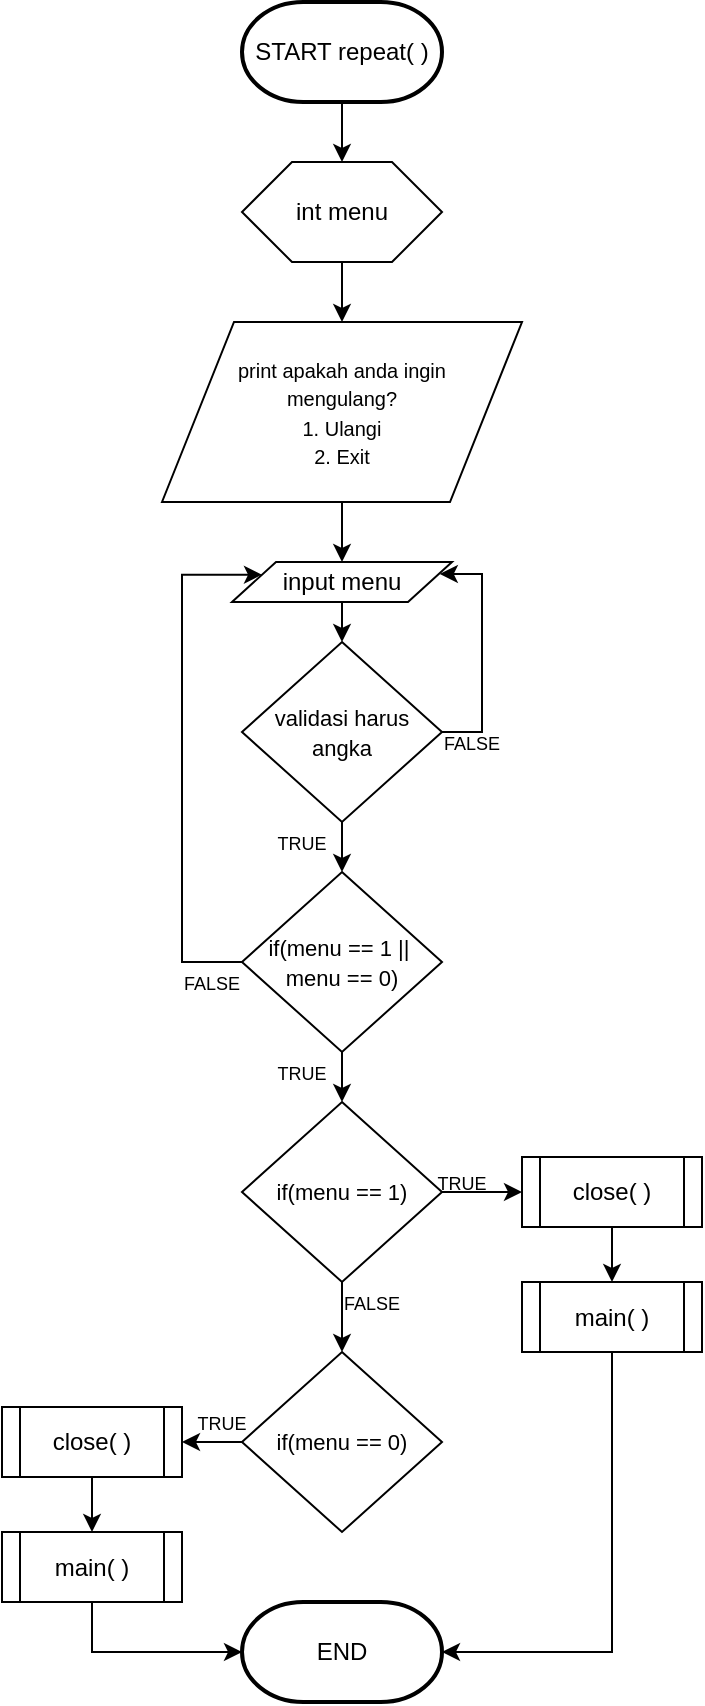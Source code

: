 <mxfile version="21.6.8" type="device">
  <diagram name="Page-1" id="pGv0EV_VK6fZjW0M1Kxe">
    <mxGraphModel dx="1323" dy="852" grid="1" gridSize="10" guides="1" tooltips="1" connect="1" arrows="1" fold="1" page="1" pageScale="1" pageWidth="850" pageHeight="1100" math="0" shadow="0">
      <root>
        <mxCell id="0" />
        <mxCell id="1" parent="0" />
        <mxCell id="m3ARZbLpp46y5IZ0-7-y-21" style="edgeStyle=orthogonalEdgeStyle;rounded=0;orthogonalLoop=1;jettySize=auto;html=1;exitX=0.5;exitY=1;exitDx=0;exitDy=0;exitPerimeter=0;entryX=0.5;entryY=0;entryDx=0;entryDy=0;fontFamily=Helvetica;fontSize=12;fontColor=default;" edge="1" parent="1" source="m3ARZbLpp46y5IZ0-7-y-1" target="m3ARZbLpp46y5IZ0-7-y-18">
          <mxGeometry relative="1" as="geometry" />
        </mxCell>
        <mxCell id="m3ARZbLpp46y5IZ0-7-y-1" value="START repeat( )" style="strokeWidth=2;html=1;shape=mxgraph.flowchart.terminator;whiteSpace=wrap;" vertex="1" parent="1">
          <mxGeometry x="370" y="70" width="100" height="50" as="geometry" />
        </mxCell>
        <mxCell id="m3ARZbLpp46y5IZ0-7-y-4" value="END" style="strokeWidth=2;html=1;shape=mxgraph.flowchart.terminator;whiteSpace=wrap;" vertex="1" parent="1">
          <mxGeometry x="370" y="870" width="100" height="50" as="geometry" />
        </mxCell>
        <mxCell id="m3ARZbLpp46y5IZ0-7-y-22" style="edgeStyle=orthogonalEdgeStyle;rounded=0;orthogonalLoop=1;jettySize=auto;html=1;exitX=0.5;exitY=1;exitDx=0;exitDy=0;entryX=0.5;entryY=0;entryDx=0;entryDy=0;fontFamily=Helvetica;fontSize=12;fontColor=default;" edge="1" parent="1" source="m3ARZbLpp46y5IZ0-7-y-18" target="m3ARZbLpp46y5IZ0-7-y-19">
          <mxGeometry relative="1" as="geometry" />
        </mxCell>
        <mxCell id="m3ARZbLpp46y5IZ0-7-y-18" value="int menu" style="shape=hexagon;perimeter=hexagonPerimeter2;whiteSpace=wrap;html=1;size=0.25;strokeColor=default;fontFamily=Helvetica;fontSize=12;fontColor=default;fillColor=default;" vertex="1" parent="1">
          <mxGeometry x="370" y="150" width="100" height="50" as="geometry" />
        </mxCell>
        <mxCell id="m3ARZbLpp46y5IZ0-7-y-26" style="edgeStyle=orthogonalEdgeStyle;rounded=0;orthogonalLoop=1;jettySize=auto;html=1;exitX=0.5;exitY=1;exitDx=0;exitDy=0;entryX=0.5;entryY=0;entryDx=0;entryDy=0;fontFamily=Helvetica;fontSize=12;fontColor=default;" edge="1" parent="1" source="m3ARZbLpp46y5IZ0-7-y-19" target="m3ARZbLpp46y5IZ0-7-y-23">
          <mxGeometry relative="1" as="geometry" />
        </mxCell>
        <mxCell id="m3ARZbLpp46y5IZ0-7-y-19" value="&lt;font style=&quot;font-size: 10px;&quot;&gt;print apakah anda ingin &lt;br&gt;mengulang?&lt;br&gt;1. Ulangi&lt;br&gt;2. Exit&lt;br&gt;&lt;/font&gt;" style="shape=parallelogram;perimeter=parallelogramPerimeter;whiteSpace=wrap;html=1;dashed=0;strokeColor=default;fontFamily=Helvetica;fontSize=12;fontColor=default;fillColor=default;" vertex="1" parent="1">
          <mxGeometry x="330" y="230" width="180" height="90" as="geometry" />
        </mxCell>
        <mxCell id="m3ARZbLpp46y5IZ0-7-y-29" style="edgeStyle=orthogonalEdgeStyle;rounded=0;orthogonalLoop=1;jettySize=auto;html=1;exitX=0.5;exitY=1;exitDx=0;exitDy=0;entryX=0.5;entryY=0;entryDx=0;entryDy=0;fontFamily=Helvetica;fontSize=12;fontColor=default;" edge="1" parent="1" source="m3ARZbLpp46y5IZ0-7-y-23" target="m3ARZbLpp46y5IZ0-7-y-27">
          <mxGeometry relative="1" as="geometry" />
        </mxCell>
        <mxCell id="m3ARZbLpp46y5IZ0-7-y-23" value="input menu" style="shape=parallelogram;perimeter=parallelogramPerimeter;whiteSpace=wrap;html=1;dashed=0;strokeColor=default;fontFamily=Helvetica;fontSize=12;fontColor=default;fillColor=default;" vertex="1" parent="1">
          <mxGeometry x="365" y="350" width="110" height="20" as="geometry" />
        </mxCell>
        <mxCell id="m3ARZbLpp46y5IZ0-7-y-30" style="edgeStyle=orthogonalEdgeStyle;rounded=0;orthogonalLoop=1;jettySize=auto;html=1;exitX=0.5;exitY=1;exitDx=0;exitDy=0;entryX=0.5;entryY=0;entryDx=0;entryDy=0;fontFamily=Helvetica;fontSize=12;fontColor=default;" edge="1" parent="1" source="m3ARZbLpp46y5IZ0-7-y-27" target="m3ARZbLpp46y5IZ0-7-y-28">
          <mxGeometry relative="1" as="geometry" />
        </mxCell>
        <mxCell id="m3ARZbLpp46y5IZ0-7-y-32" style="edgeStyle=orthogonalEdgeStyle;rounded=0;orthogonalLoop=1;jettySize=auto;html=1;exitX=1;exitY=0.5;exitDx=0;exitDy=0;entryX=1;entryY=0.25;entryDx=0;entryDy=0;fontFamily=Helvetica;fontSize=12;fontColor=default;" edge="1" parent="1" source="m3ARZbLpp46y5IZ0-7-y-27" target="m3ARZbLpp46y5IZ0-7-y-23">
          <mxGeometry relative="1" as="geometry">
            <Array as="points">
              <mxPoint x="490" y="435" />
              <mxPoint x="490" y="356" />
              <mxPoint x="469" y="356" />
            </Array>
          </mxGeometry>
        </mxCell>
        <mxCell id="m3ARZbLpp46y5IZ0-7-y-27" value="&lt;font style=&quot;font-size: 11px;&quot;&gt;validasi harus angka&lt;/font&gt;" style="shape=rhombus;html=1;dashed=0;whiteSpace=wrap;perimeter=rhombusPerimeter;strokeColor=default;fontFamily=Helvetica;fontSize=12;fontColor=default;fillColor=default;" vertex="1" parent="1">
          <mxGeometry x="370" y="390" width="100" height="90" as="geometry" />
        </mxCell>
        <mxCell id="m3ARZbLpp46y5IZ0-7-y-31" style="edgeStyle=orthogonalEdgeStyle;rounded=0;orthogonalLoop=1;jettySize=auto;html=1;exitX=0;exitY=0.5;exitDx=0;exitDy=0;entryX=0;entryY=0.25;entryDx=0;entryDy=0;fontFamily=Helvetica;fontSize=12;fontColor=default;" edge="1" parent="1" source="m3ARZbLpp46y5IZ0-7-y-28" target="m3ARZbLpp46y5IZ0-7-y-23">
          <mxGeometry relative="1" as="geometry">
            <Array as="points">
              <mxPoint x="340" y="550" />
              <mxPoint x="340" y="356" />
            </Array>
          </mxGeometry>
        </mxCell>
        <mxCell id="m3ARZbLpp46y5IZ0-7-y-38" value="" style="edgeStyle=orthogonalEdgeStyle;rounded=0;orthogonalLoop=1;jettySize=auto;html=1;fontFamily=Helvetica;fontSize=12;fontColor=default;" edge="1" parent="1" source="m3ARZbLpp46y5IZ0-7-y-28" target="m3ARZbLpp46y5IZ0-7-y-37">
          <mxGeometry relative="1" as="geometry" />
        </mxCell>
        <mxCell id="m3ARZbLpp46y5IZ0-7-y-28" value="&lt;font style=&quot;font-size: 11px;&quot;&gt;if(menu == 1 ||&amp;nbsp;&lt;br&gt;menu == 0)&lt;br&gt;&lt;/font&gt;" style="shape=rhombus;html=1;dashed=0;whiteSpace=wrap;perimeter=rhombusPerimeter;strokeColor=default;fontFamily=Helvetica;fontSize=12;fontColor=default;fillColor=default;" vertex="1" parent="1">
          <mxGeometry x="370" y="505" width="100" height="90" as="geometry" />
        </mxCell>
        <mxCell id="m3ARZbLpp46y5IZ0-7-y-33" value="&lt;font style=&quot;font-size: 9px;&quot;&gt;TRUE&lt;/font&gt;" style="text;html=1;strokeColor=none;fillColor=none;align=center;verticalAlign=middle;whiteSpace=wrap;rounded=0;fontSize=12;fontFamily=Helvetica;fontColor=default;" vertex="1" parent="1">
          <mxGeometry x="380" y="595" width="40" height="20" as="geometry" />
        </mxCell>
        <mxCell id="m3ARZbLpp46y5IZ0-7-y-34" value="&lt;font style=&quot;font-size: 9px;&quot;&gt;FALSE&lt;/font&gt;" style="text;html=1;strokeColor=none;fillColor=none;align=center;verticalAlign=middle;whiteSpace=wrap;rounded=0;fontSize=12;fontFamily=Helvetica;fontColor=default;" vertex="1" parent="1">
          <mxGeometry x="330" y="550" width="50" height="20" as="geometry" />
        </mxCell>
        <mxCell id="m3ARZbLpp46y5IZ0-7-y-35" value="&lt;font style=&quot;font-size: 9px;&quot;&gt;TRUE&lt;/font&gt;" style="text;html=1;strokeColor=none;fillColor=none;align=center;verticalAlign=middle;whiteSpace=wrap;rounded=0;fontSize=12;fontFamily=Helvetica;fontColor=default;" vertex="1" parent="1">
          <mxGeometry x="380" y="480" width="40" height="20" as="geometry" />
        </mxCell>
        <mxCell id="m3ARZbLpp46y5IZ0-7-y-36" value="&lt;font style=&quot;font-size: 9px;&quot;&gt;FALSE&lt;/font&gt;" style="text;html=1;strokeColor=none;fillColor=none;align=center;verticalAlign=middle;whiteSpace=wrap;rounded=0;fontSize=12;fontFamily=Helvetica;fontColor=default;" vertex="1" parent="1">
          <mxGeometry x="460" y="430" width="50" height="20" as="geometry" />
        </mxCell>
        <mxCell id="m3ARZbLpp46y5IZ0-7-y-40" value="" style="edgeStyle=orthogonalEdgeStyle;rounded=0;orthogonalLoop=1;jettySize=auto;html=1;fontFamily=Helvetica;fontSize=12;fontColor=default;" edge="1" parent="1" source="m3ARZbLpp46y5IZ0-7-y-37" target="m3ARZbLpp46y5IZ0-7-y-39">
          <mxGeometry relative="1" as="geometry" />
        </mxCell>
        <mxCell id="m3ARZbLpp46y5IZ0-7-y-48" value="" style="edgeStyle=orthogonalEdgeStyle;rounded=0;orthogonalLoop=1;jettySize=auto;html=1;fontFamily=Helvetica;fontSize=12;fontColor=default;" edge="1" parent="1" source="m3ARZbLpp46y5IZ0-7-y-37" target="m3ARZbLpp46y5IZ0-7-y-47">
          <mxGeometry relative="1" as="geometry" />
        </mxCell>
        <mxCell id="m3ARZbLpp46y5IZ0-7-y-37" value="&lt;font style=&quot;font-size: 11px;&quot;&gt;if(menu == 1)&lt;br&gt;&lt;/font&gt;" style="shape=rhombus;html=1;dashed=0;whiteSpace=wrap;perimeter=rhombusPerimeter;strokeColor=default;fontFamily=Helvetica;fontSize=12;fontColor=default;fillColor=default;" vertex="1" parent="1">
          <mxGeometry x="370" y="620" width="100" height="90" as="geometry" />
        </mxCell>
        <mxCell id="m3ARZbLpp46y5IZ0-7-y-45" value="" style="edgeStyle=orthogonalEdgeStyle;rounded=0;orthogonalLoop=1;jettySize=auto;html=1;fontFamily=Helvetica;fontSize=12;fontColor=default;" edge="1" parent="1" source="m3ARZbLpp46y5IZ0-7-y-39" target="m3ARZbLpp46y5IZ0-7-y-44">
          <mxGeometry relative="1" as="geometry" />
        </mxCell>
        <mxCell id="m3ARZbLpp46y5IZ0-7-y-39" value="close( )" style="shape=process;whiteSpace=wrap;html=1;backgroundOutline=1;dashed=0;" vertex="1" parent="1">
          <mxGeometry x="510" y="647.5" width="90" height="35" as="geometry" />
        </mxCell>
        <mxCell id="m3ARZbLpp46y5IZ0-7-y-56" style="edgeStyle=orthogonalEdgeStyle;rounded=0;orthogonalLoop=1;jettySize=auto;html=1;exitX=0.5;exitY=1;exitDx=0;exitDy=0;entryX=1;entryY=0.5;entryDx=0;entryDy=0;entryPerimeter=0;fontFamily=Helvetica;fontSize=12;fontColor=default;" edge="1" parent="1" source="m3ARZbLpp46y5IZ0-7-y-44" target="m3ARZbLpp46y5IZ0-7-y-4">
          <mxGeometry relative="1" as="geometry" />
        </mxCell>
        <mxCell id="m3ARZbLpp46y5IZ0-7-y-44" value="main( )" style="shape=process;whiteSpace=wrap;html=1;backgroundOutline=1;dashed=0;" vertex="1" parent="1">
          <mxGeometry x="510" y="710" width="90" height="35" as="geometry" />
        </mxCell>
        <mxCell id="m3ARZbLpp46y5IZ0-7-y-46" value="&lt;font style=&quot;font-size: 9px;&quot;&gt;TRUE&lt;/font&gt;" style="text;html=1;strokeColor=none;fillColor=none;align=center;verticalAlign=middle;whiteSpace=wrap;rounded=0;fontSize=12;fontFamily=Helvetica;fontColor=default;" vertex="1" parent="1">
          <mxGeometry x="460" y="650" width="40" height="20" as="geometry" />
        </mxCell>
        <mxCell id="m3ARZbLpp46y5IZ0-7-y-51" value="" style="edgeStyle=orthogonalEdgeStyle;rounded=0;orthogonalLoop=1;jettySize=auto;html=1;fontFamily=Helvetica;fontSize=12;fontColor=default;" edge="1" parent="1" source="m3ARZbLpp46y5IZ0-7-y-47" target="m3ARZbLpp46y5IZ0-7-y-50">
          <mxGeometry relative="1" as="geometry" />
        </mxCell>
        <mxCell id="m3ARZbLpp46y5IZ0-7-y-47" value="&lt;font style=&quot;font-size: 11px;&quot;&gt;if(menu == 0)&lt;br&gt;&lt;/font&gt;" style="shape=rhombus;html=1;dashed=0;whiteSpace=wrap;perimeter=rhombusPerimeter;strokeColor=default;fontFamily=Helvetica;fontSize=12;fontColor=default;fillColor=default;" vertex="1" parent="1">
          <mxGeometry x="370" y="745" width="100" height="90" as="geometry" />
        </mxCell>
        <mxCell id="m3ARZbLpp46y5IZ0-7-y-49" value="&lt;font style=&quot;font-size: 9px;&quot;&gt;FALSE&lt;/font&gt;" style="text;html=1;strokeColor=none;fillColor=none;align=center;verticalAlign=middle;whiteSpace=wrap;rounded=0;fontSize=12;fontFamily=Helvetica;fontColor=default;" vertex="1" parent="1">
          <mxGeometry x="410" y="710" width="50" height="20" as="geometry" />
        </mxCell>
        <mxCell id="m3ARZbLpp46y5IZ0-7-y-53" value="" style="edgeStyle=orthogonalEdgeStyle;rounded=0;orthogonalLoop=1;jettySize=auto;html=1;fontFamily=Helvetica;fontSize=12;fontColor=default;" edge="1" parent="1" source="m3ARZbLpp46y5IZ0-7-y-50" target="m3ARZbLpp46y5IZ0-7-y-52">
          <mxGeometry relative="1" as="geometry" />
        </mxCell>
        <mxCell id="m3ARZbLpp46y5IZ0-7-y-50" value="close( )" style="shape=process;whiteSpace=wrap;html=1;backgroundOutline=1;dashed=0;" vertex="1" parent="1">
          <mxGeometry x="250" y="772.5" width="90" height="35" as="geometry" />
        </mxCell>
        <mxCell id="m3ARZbLpp46y5IZ0-7-y-55" style="edgeStyle=orthogonalEdgeStyle;rounded=0;orthogonalLoop=1;jettySize=auto;html=1;exitX=0.5;exitY=1;exitDx=0;exitDy=0;entryX=0;entryY=0.5;entryDx=0;entryDy=0;entryPerimeter=0;fontFamily=Helvetica;fontSize=12;fontColor=default;" edge="1" parent="1" source="m3ARZbLpp46y5IZ0-7-y-52" target="m3ARZbLpp46y5IZ0-7-y-4">
          <mxGeometry relative="1" as="geometry" />
        </mxCell>
        <mxCell id="m3ARZbLpp46y5IZ0-7-y-52" value="main( )" style="shape=process;whiteSpace=wrap;html=1;backgroundOutline=1;dashed=0;" vertex="1" parent="1">
          <mxGeometry x="250" y="835" width="90" height="35" as="geometry" />
        </mxCell>
        <mxCell id="m3ARZbLpp46y5IZ0-7-y-54" value="&lt;font style=&quot;font-size: 9px;&quot;&gt;TRUE&lt;/font&gt;" style="text;html=1;strokeColor=none;fillColor=none;align=center;verticalAlign=middle;whiteSpace=wrap;rounded=0;fontSize=12;fontFamily=Helvetica;fontColor=default;" vertex="1" parent="1">
          <mxGeometry x="340" y="770" width="40" height="20" as="geometry" />
        </mxCell>
      </root>
    </mxGraphModel>
  </diagram>
</mxfile>
